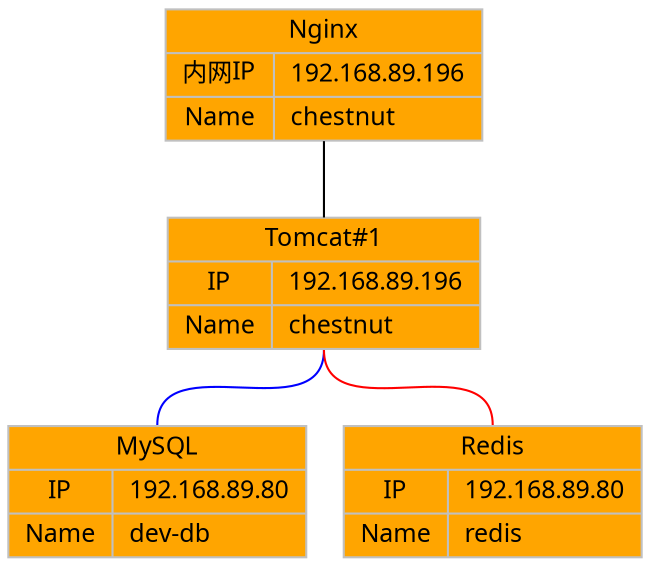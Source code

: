digraph G {
    graph [
        compound=true;
        center=true;
        charset="UTF-8";
        rankdir=TB,
    ];
    node [
        shape=record,
        style="filled, solid",
        fontname="Migu 1M",
        color=grey;
        fillcolor=orange;
        fontsize=12
    ];
    edge [
        color=black;
    ];

    nginx   [label="{Nginx|{{内网IP|Name}|{192.168.89.196\l|chestnut\l}}}}"];
    tomcat1 [label="{Tomcat#1|{{IP|Name}|{192.168.89.196\l|chestnut\l}}}}"];
    db      [label="{MySQL|{{IP|Name}|{192.168.89.80\l|dev-db\l}}}}"];
    redis   [label="{Redis|{{IP|Name}|{192.168.89.80\l|redis\l}}}}"];

    nginx   -> tomcat1   [dir=none, penwidth=1];
    tomcat1 -> db        [tailport = s, headport = n, dir=none, color=blue, penwidth=1];
    tomcat1 -> redis     [tailport = s, headport = n, dir=none, color=red, penwidth=1];
}
